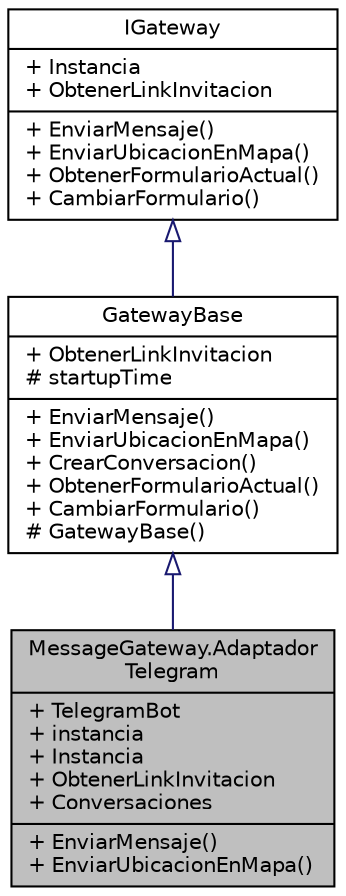 digraph "MessageGateway.AdaptadorTelegram"
{
 // INTERACTIVE_SVG=YES
 // LATEX_PDF_SIZE
  edge [fontname="Helvetica",fontsize="10",labelfontname="Helvetica",labelfontsize="10"];
  node [fontname="Helvetica",fontsize="10",shape=record];
  Node1 [label="{MessageGateway.Adaptador\lTelegram\n|+ TelegramBot\l+ instancia\l+ Instancia\l+ ObtenerLinkInvitacion\l+ Conversaciones\l|+ EnviarMensaje()\l+ EnviarUbicacionEnMapa()\l}",height=0.2,width=0.4,color="black", fillcolor="grey75", style="filled", fontcolor="black",tooltip="Esta clase instanciaría el chat y bot, y almacenaría mensaje por mensaje que va recibiendo como strin..."];
  Node2 -> Node1 [dir="back",color="midnightblue",fontsize="10",style="solid",arrowtail="onormal",fontname="Helvetica"];
  Node2 [label="{GatewayBase\n|+ ObtenerLinkInvitacion\l# startupTime\l|+ EnviarMensaje()\l+ EnviarUbicacionEnMapa()\l+ CrearConversacion()\l+ ObtenerFormularioActual()\l+ CambiarFormulario()\l# GatewayBase()\l}",height=0.2,width=0.4,color="black", fillcolor="white", style="filled",URL="$classMessageGateway_1_1GatewayBase.html",tooltip="Clase base que al implementar la interfaz IGateway sigue el principio de inversión de dependencias."];
  Node3 -> Node2 [dir="back",color="midnightblue",fontsize="10",style="solid",arrowtail="onormal",fontname="Helvetica"];
  Node3 [label="{IGateway\n|+ Instancia\l+ ObtenerLinkInvitacion\l|+ EnviarMensaje()\l+ EnviarUbicacionEnMapa()\l+ ObtenerFormularioActual()\l+ CambiarFormulario()\l}",height=0.2,width=0.4,color="black", fillcolor="white", style="filled",URL="$interfaceMessageGateway_1_1IGateway.html",tooltip="Interfaz que engloba las diferentes salidas y entradas posibles de mensaje de invitación al bot (mail..."];
}
